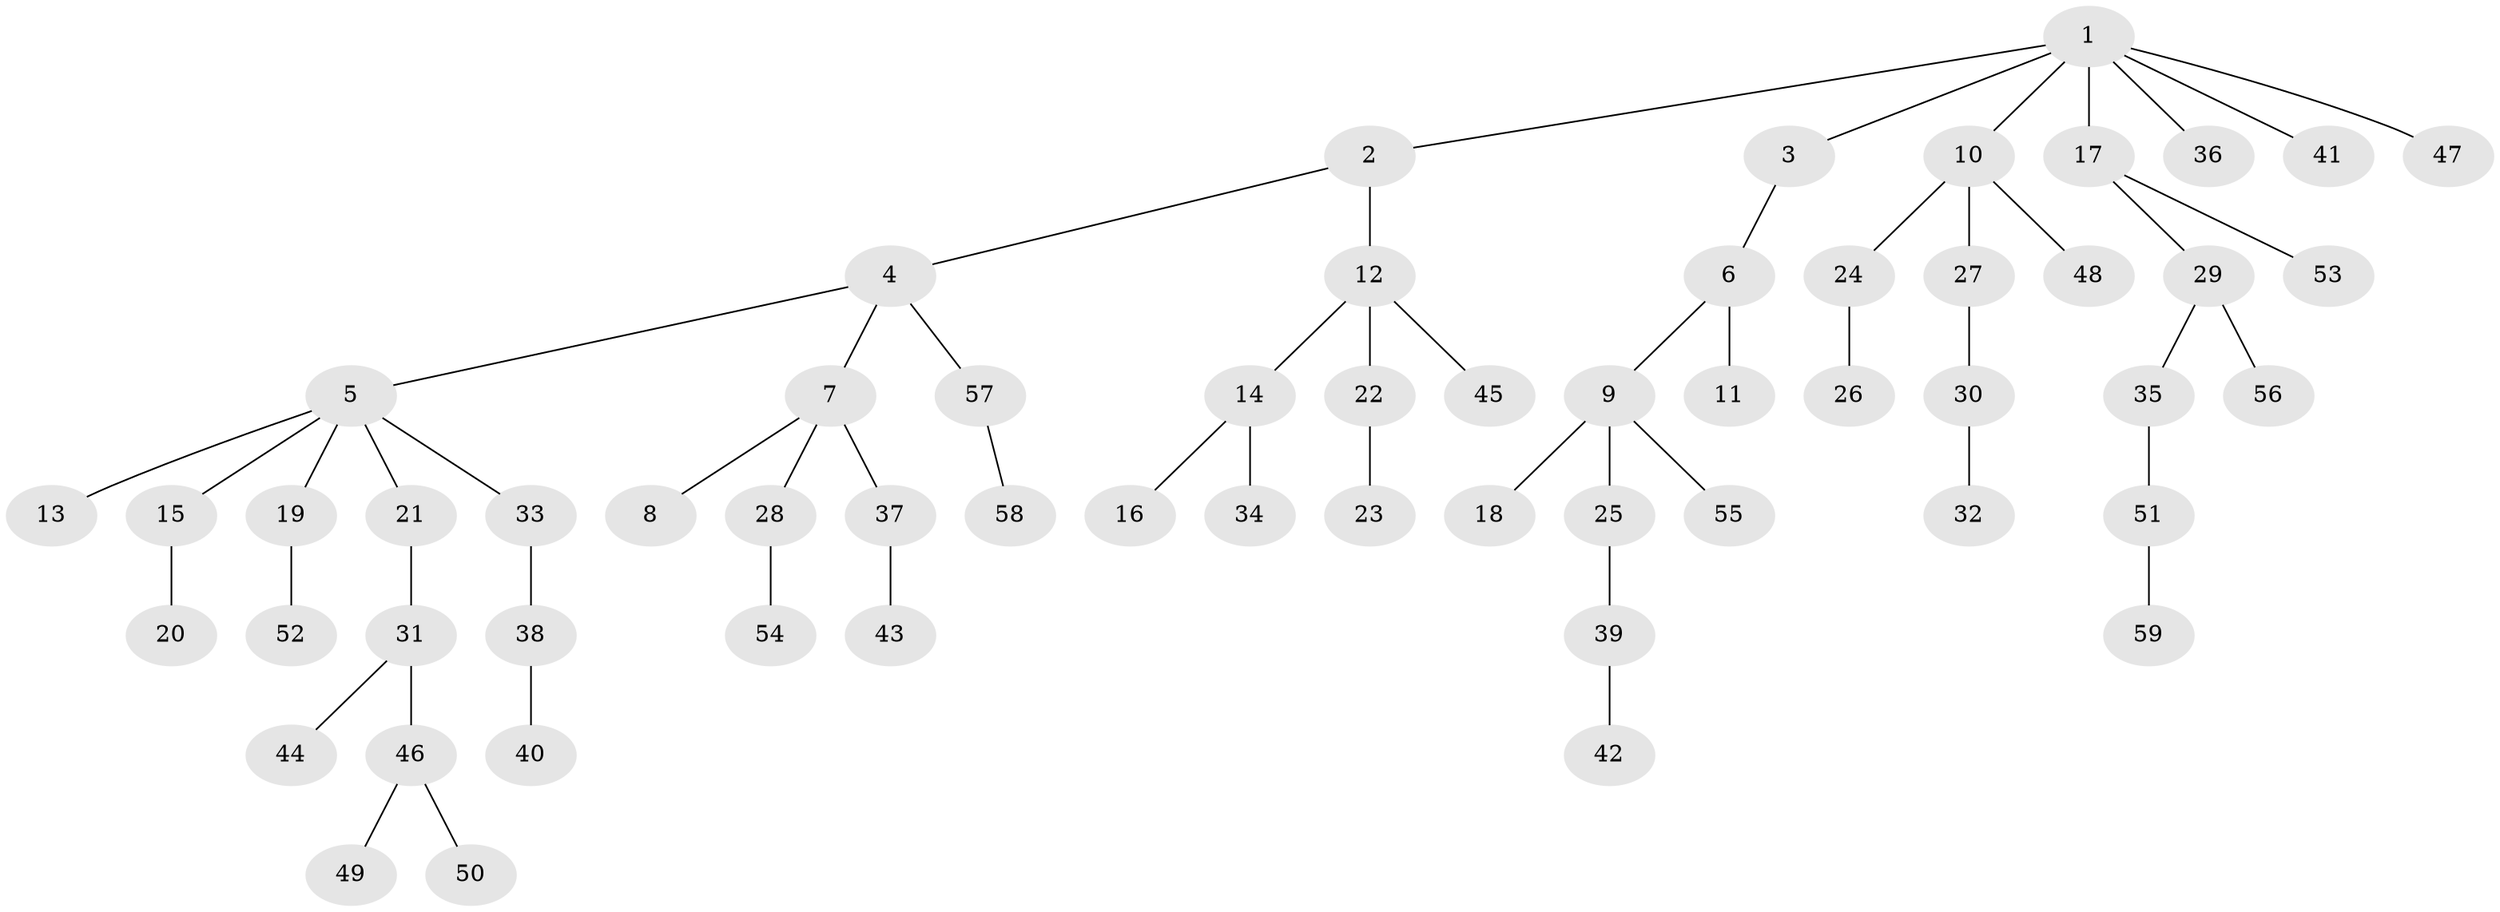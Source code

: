 // original degree distribution, {8: 0.00847457627118644, 4: 0.1016949152542373, 3: 0.13559322033898305, 6: 0.00847457627118644, 2: 0.2033898305084746, 5: 0.025423728813559324, 1: 0.5169491525423728}
// Generated by graph-tools (version 1.1) at 2025/36/03/09/25 02:36:38]
// undirected, 59 vertices, 58 edges
graph export_dot {
graph [start="1"]
  node [color=gray90,style=filled];
  1;
  2;
  3;
  4;
  5;
  6;
  7;
  8;
  9;
  10;
  11;
  12;
  13;
  14;
  15;
  16;
  17;
  18;
  19;
  20;
  21;
  22;
  23;
  24;
  25;
  26;
  27;
  28;
  29;
  30;
  31;
  32;
  33;
  34;
  35;
  36;
  37;
  38;
  39;
  40;
  41;
  42;
  43;
  44;
  45;
  46;
  47;
  48;
  49;
  50;
  51;
  52;
  53;
  54;
  55;
  56;
  57;
  58;
  59;
  1 -- 2 [weight=1.0];
  1 -- 3 [weight=1.0];
  1 -- 10 [weight=1.0];
  1 -- 17 [weight=1.0];
  1 -- 36 [weight=1.0];
  1 -- 41 [weight=1.0];
  1 -- 47 [weight=1.0];
  2 -- 4 [weight=1.0];
  2 -- 12 [weight=1.0];
  3 -- 6 [weight=1.0];
  4 -- 5 [weight=1.0];
  4 -- 7 [weight=1.0];
  4 -- 57 [weight=1.0];
  5 -- 13 [weight=1.0];
  5 -- 15 [weight=1.0];
  5 -- 19 [weight=1.0];
  5 -- 21 [weight=1.0];
  5 -- 33 [weight=1.0];
  6 -- 9 [weight=1.0];
  6 -- 11 [weight=2.0];
  7 -- 8 [weight=1.0];
  7 -- 28 [weight=1.0];
  7 -- 37 [weight=1.0];
  9 -- 18 [weight=1.0];
  9 -- 25 [weight=1.0];
  9 -- 55 [weight=2.0];
  10 -- 24 [weight=1.0];
  10 -- 27 [weight=2.0];
  10 -- 48 [weight=1.0];
  12 -- 14 [weight=1.0];
  12 -- 22 [weight=1.0];
  12 -- 45 [weight=1.0];
  14 -- 16 [weight=1.0];
  14 -- 34 [weight=1.0];
  15 -- 20 [weight=1.0];
  17 -- 29 [weight=1.0];
  17 -- 53 [weight=1.0];
  19 -- 52 [weight=1.0];
  21 -- 31 [weight=1.0];
  22 -- 23 [weight=3.0];
  24 -- 26 [weight=1.0];
  25 -- 39 [weight=1.0];
  27 -- 30 [weight=1.0];
  28 -- 54 [weight=1.0];
  29 -- 35 [weight=1.0];
  29 -- 56 [weight=1.0];
  30 -- 32 [weight=1.0];
  31 -- 44 [weight=1.0];
  31 -- 46 [weight=1.0];
  33 -- 38 [weight=1.0];
  35 -- 51 [weight=1.0];
  37 -- 43 [weight=1.0];
  38 -- 40 [weight=1.0];
  39 -- 42 [weight=3.0];
  46 -- 49 [weight=1.0];
  46 -- 50 [weight=1.0];
  51 -- 59 [weight=1.0];
  57 -- 58 [weight=1.0];
}
